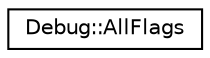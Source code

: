 digraph G
{
  edge [fontname="Helvetica",fontsize="10",labelfontname="Helvetica",labelfontsize="10"];
  node [fontname="Helvetica",fontsize="10",shape=record];
  rankdir=LR;
  Node1 [label="Debug::AllFlags",height=0.2,width=0.4,color="black", fillcolor="white", style="filled",URL="$structDebug_1_1AllFlags.html"];
}
